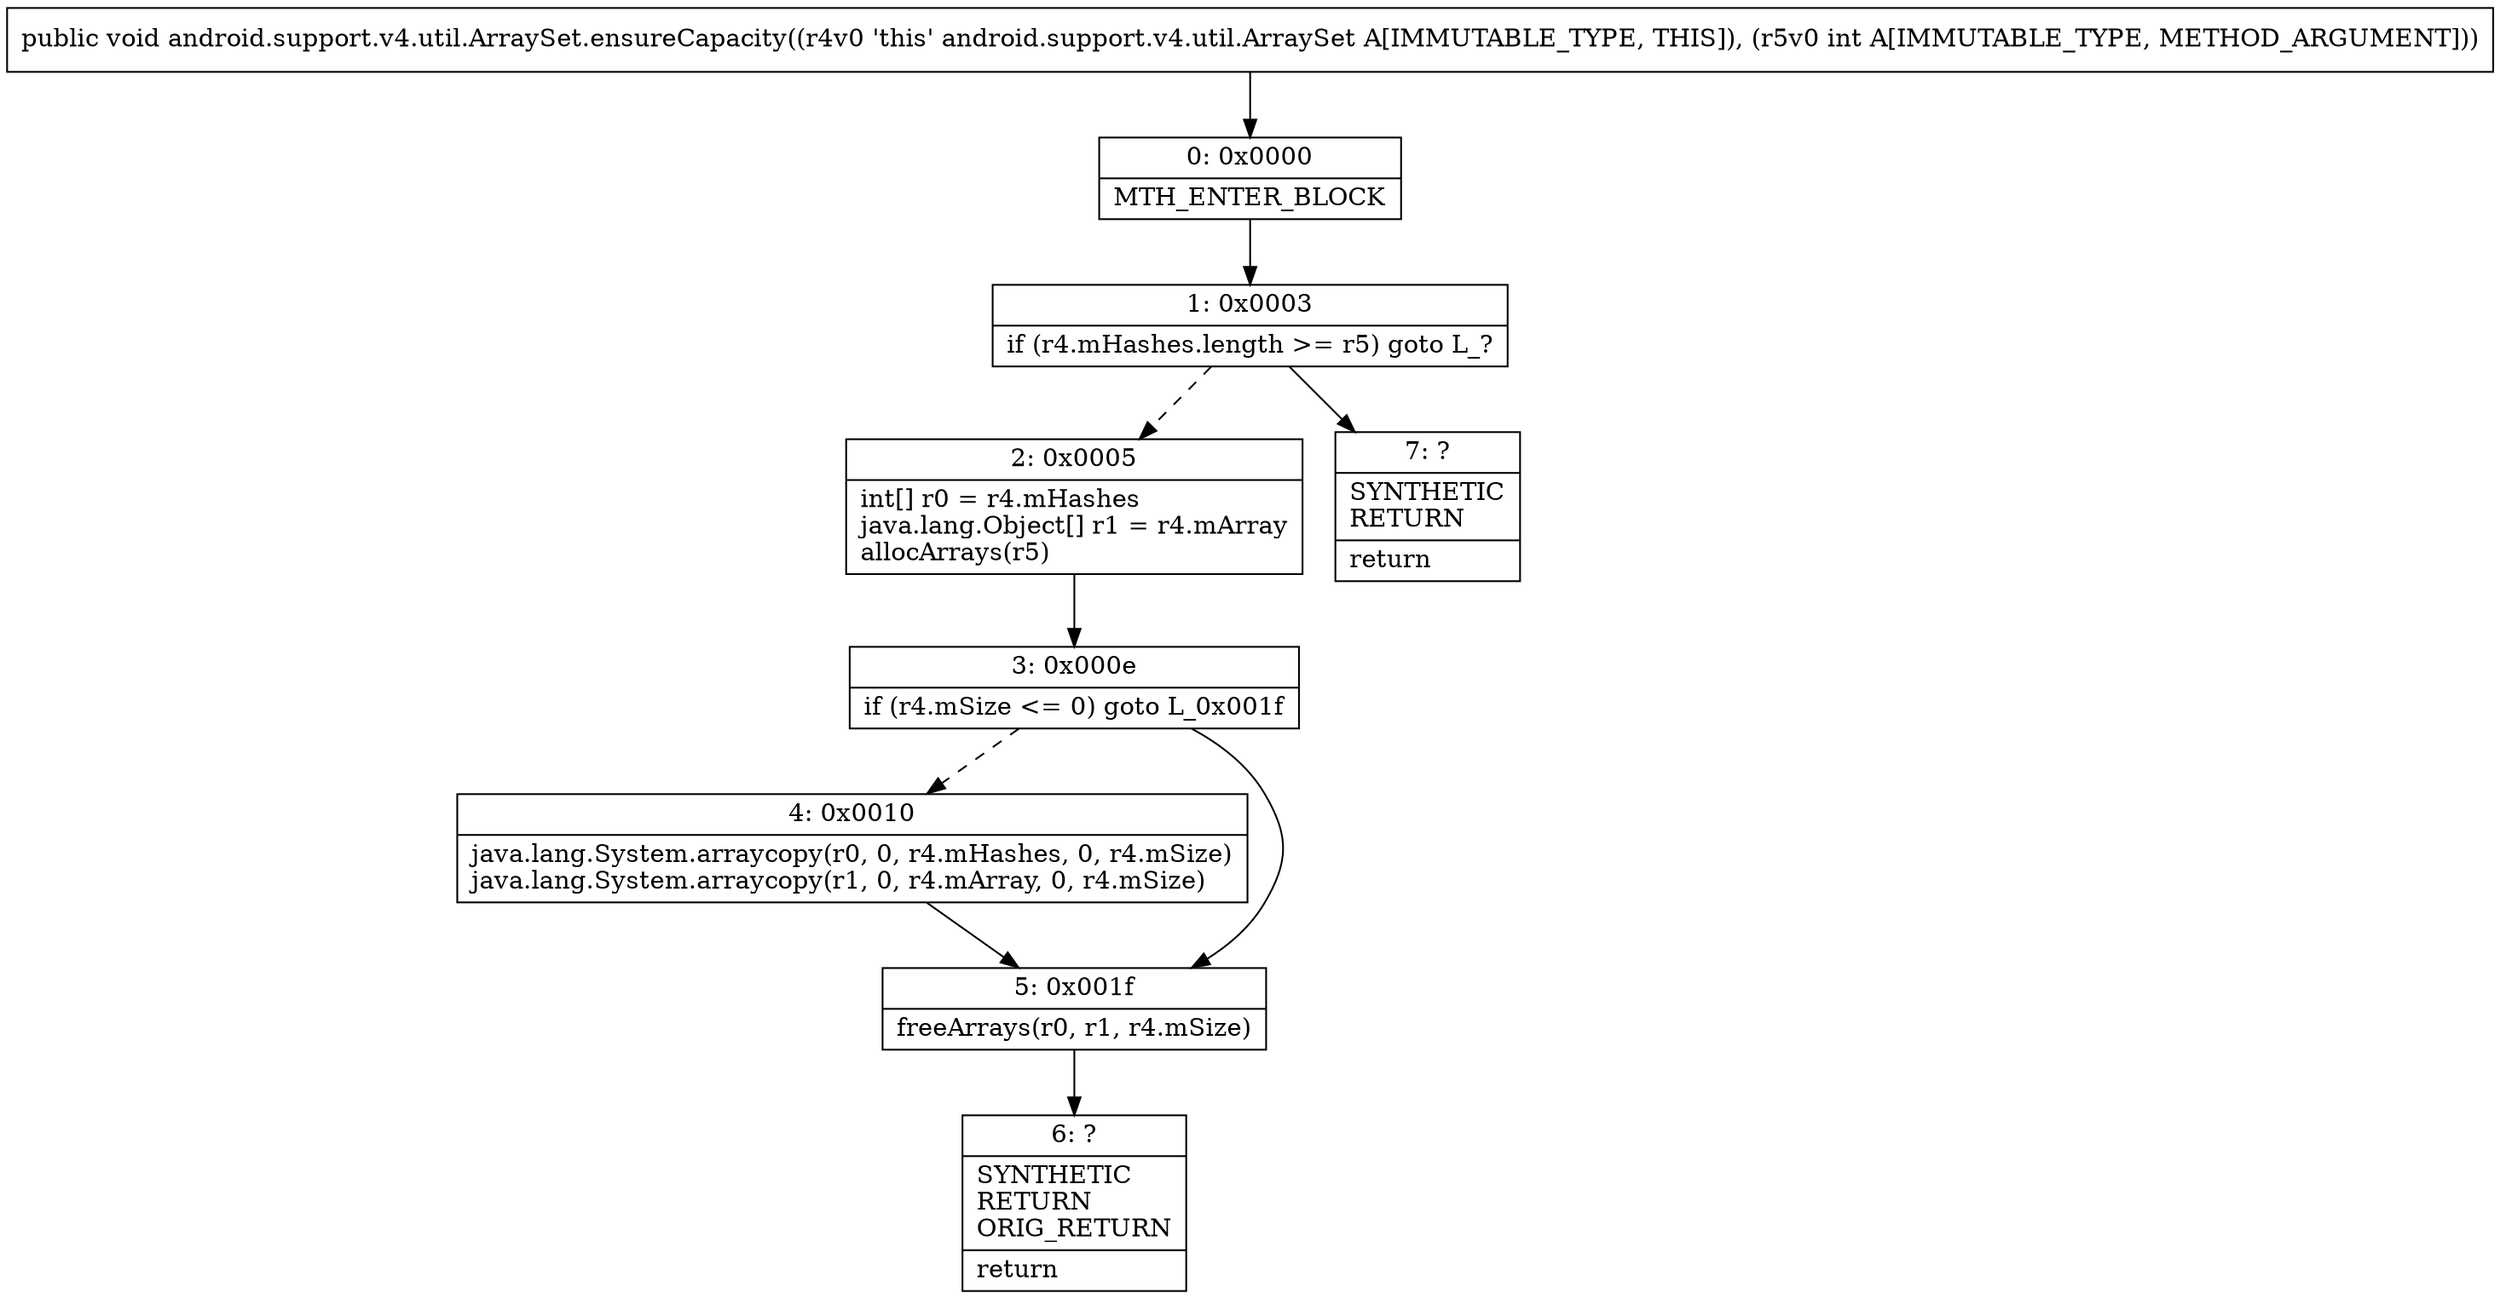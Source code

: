 digraph "CFG forandroid.support.v4.util.ArraySet.ensureCapacity(I)V" {
Node_0 [shape=record,label="{0\:\ 0x0000|MTH_ENTER_BLOCK\l}"];
Node_1 [shape=record,label="{1\:\ 0x0003|if (r4.mHashes.length \>= r5) goto L_?\l}"];
Node_2 [shape=record,label="{2\:\ 0x0005|int[] r0 = r4.mHashes\ljava.lang.Object[] r1 = r4.mArray\lallocArrays(r5)\l}"];
Node_3 [shape=record,label="{3\:\ 0x000e|if (r4.mSize \<= 0) goto L_0x001f\l}"];
Node_4 [shape=record,label="{4\:\ 0x0010|java.lang.System.arraycopy(r0, 0, r4.mHashes, 0, r4.mSize)\ljava.lang.System.arraycopy(r1, 0, r4.mArray, 0, r4.mSize)\l}"];
Node_5 [shape=record,label="{5\:\ 0x001f|freeArrays(r0, r1, r4.mSize)\l}"];
Node_6 [shape=record,label="{6\:\ ?|SYNTHETIC\lRETURN\lORIG_RETURN\l|return\l}"];
Node_7 [shape=record,label="{7\:\ ?|SYNTHETIC\lRETURN\l|return\l}"];
MethodNode[shape=record,label="{public void android.support.v4.util.ArraySet.ensureCapacity((r4v0 'this' android.support.v4.util.ArraySet A[IMMUTABLE_TYPE, THIS]), (r5v0 int A[IMMUTABLE_TYPE, METHOD_ARGUMENT])) }"];
MethodNode -> Node_0;
Node_0 -> Node_1;
Node_1 -> Node_2[style=dashed];
Node_1 -> Node_7;
Node_2 -> Node_3;
Node_3 -> Node_4[style=dashed];
Node_3 -> Node_5;
Node_4 -> Node_5;
Node_5 -> Node_6;
}

